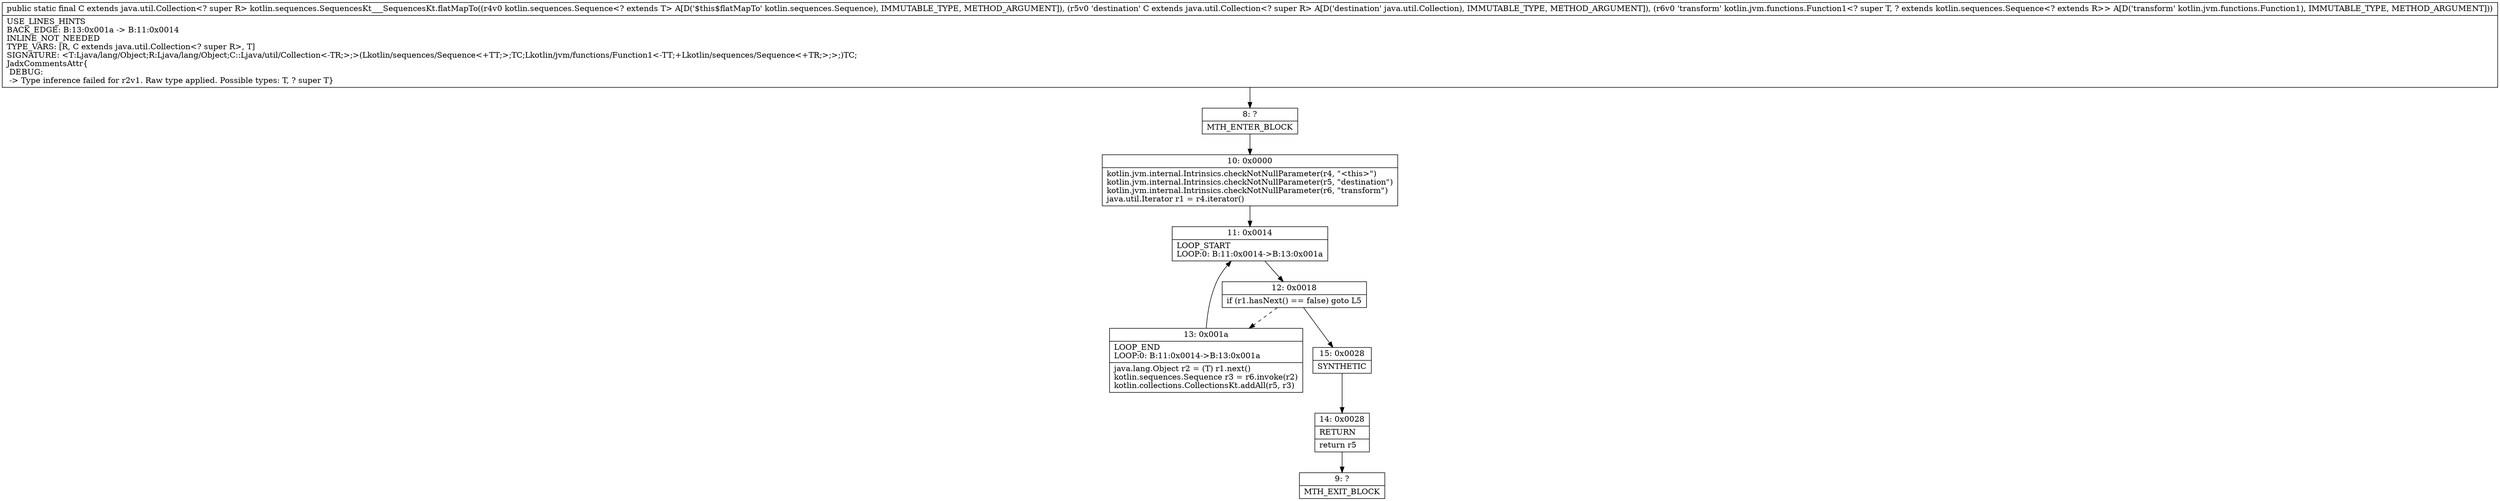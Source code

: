 digraph "CFG forkotlin.sequences.SequencesKt___SequencesKt.flatMapTo(Lkotlin\/sequences\/Sequence;Ljava\/util\/Collection;Lkotlin\/jvm\/functions\/Function1;)Ljava\/util\/Collection;" {
Node_8 [shape=record,label="{8\:\ ?|MTH_ENTER_BLOCK\l}"];
Node_10 [shape=record,label="{10\:\ 0x0000|kotlin.jvm.internal.Intrinsics.checkNotNullParameter(r4, \"\<this\>\")\lkotlin.jvm.internal.Intrinsics.checkNotNullParameter(r5, \"destination\")\lkotlin.jvm.internal.Intrinsics.checkNotNullParameter(r6, \"transform\")\ljava.util.Iterator r1 = r4.iterator()\l}"];
Node_11 [shape=record,label="{11\:\ 0x0014|LOOP_START\lLOOP:0: B:11:0x0014\-\>B:13:0x001a\l}"];
Node_12 [shape=record,label="{12\:\ 0x0018|if (r1.hasNext() == false) goto L5\l}"];
Node_13 [shape=record,label="{13\:\ 0x001a|LOOP_END\lLOOP:0: B:11:0x0014\-\>B:13:0x001a\l|java.lang.Object r2 = (T) r1.next()\lkotlin.sequences.Sequence r3 = r6.invoke(r2)\lkotlin.collections.CollectionsKt.addAll(r5, r3)\l}"];
Node_15 [shape=record,label="{15\:\ 0x0028|SYNTHETIC\l}"];
Node_14 [shape=record,label="{14\:\ 0x0028|RETURN\l|return r5\l}"];
Node_9 [shape=record,label="{9\:\ ?|MTH_EXIT_BLOCK\l}"];
MethodNode[shape=record,label="{public static final C extends java.util.Collection\<? super R\> kotlin.sequences.SequencesKt___SequencesKt.flatMapTo((r4v0 kotlin.sequences.Sequence\<? extends T\> A[D('$this$flatMapTo' kotlin.sequences.Sequence), IMMUTABLE_TYPE, METHOD_ARGUMENT]), (r5v0 'destination' C extends java.util.Collection\<? super R\> A[D('destination' java.util.Collection), IMMUTABLE_TYPE, METHOD_ARGUMENT]), (r6v0 'transform' kotlin.jvm.functions.Function1\<? super T, ? extends kotlin.sequences.Sequence\<? extends R\>\> A[D('transform' kotlin.jvm.functions.Function1), IMMUTABLE_TYPE, METHOD_ARGUMENT]))  | USE_LINES_HINTS\lBACK_EDGE: B:13:0x001a \-\> B:11:0x0014\lINLINE_NOT_NEEDED\lTYPE_VARS: [R, C extends java.util.Collection\<? super R\>, T]\lSIGNATURE: \<T:Ljava\/lang\/Object;R:Ljava\/lang\/Object;C::Ljava\/util\/Collection\<\-TR;\>;\>(Lkotlin\/sequences\/Sequence\<+TT;\>;TC;Lkotlin\/jvm\/functions\/Function1\<\-TT;+Lkotlin\/sequences\/Sequence\<+TR;\>;\>;)TC;\lJadxCommentsAttr\{\l DEBUG: \l \-\> Type inference failed for r2v1. Raw type applied. Possible types: T, ? super T\}\l}"];
MethodNode -> Node_8;Node_8 -> Node_10;
Node_10 -> Node_11;
Node_11 -> Node_12;
Node_12 -> Node_13[style=dashed];
Node_12 -> Node_15;
Node_13 -> Node_11;
Node_15 -> Node_14;
Node_14 -> Node_9;
}

